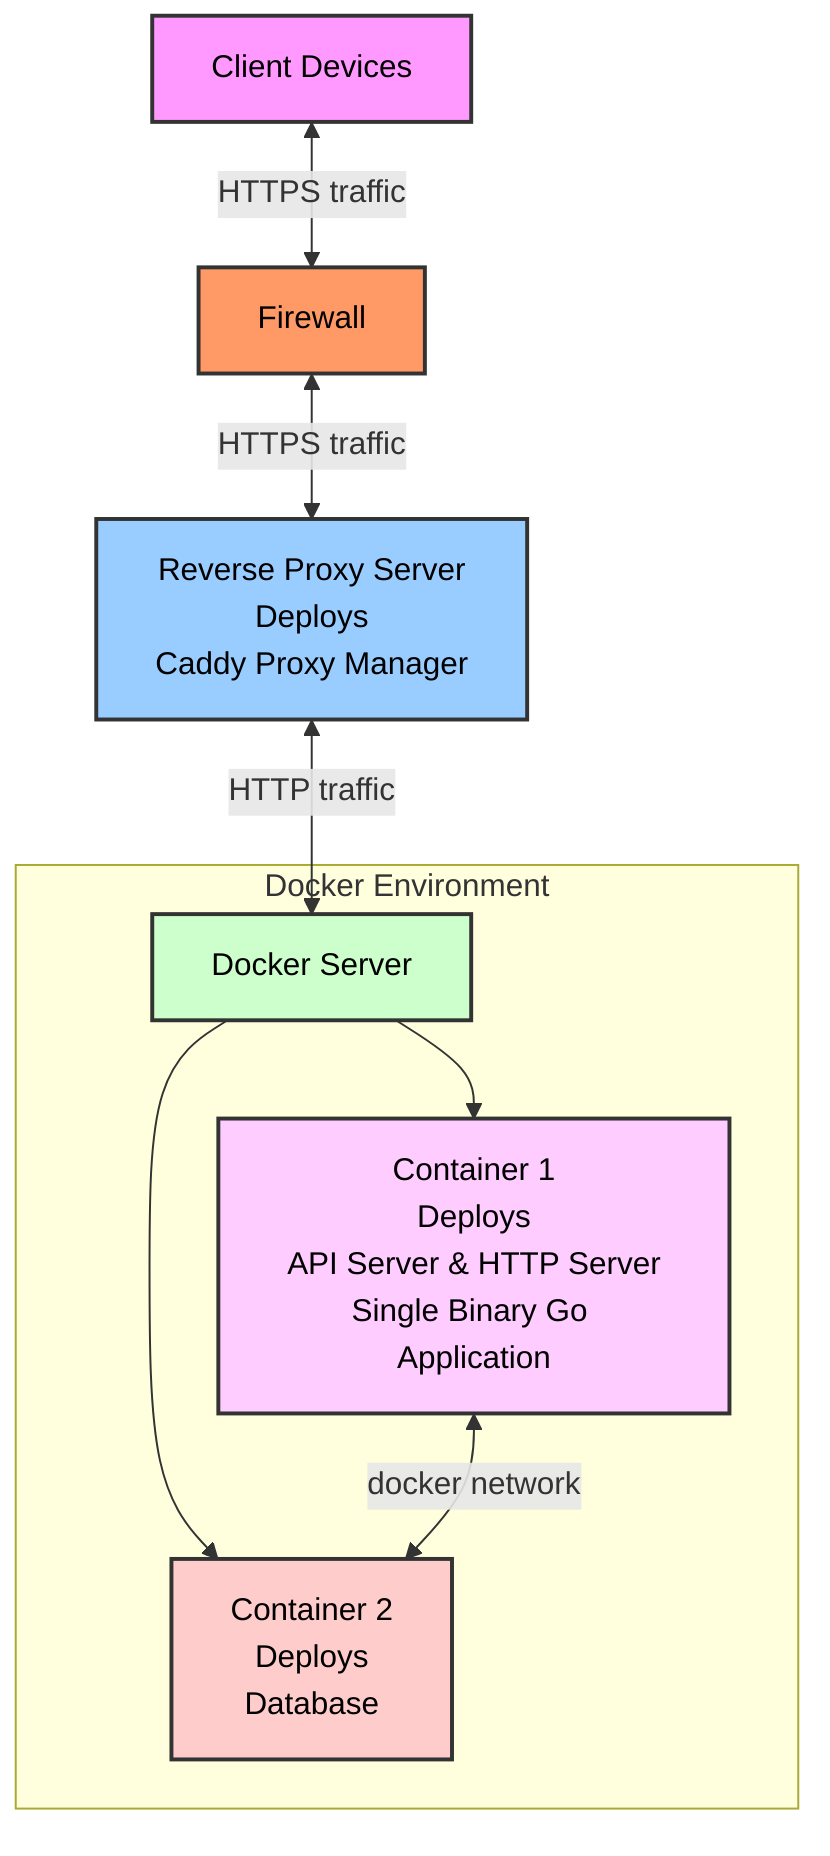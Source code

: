 graph TB
    clients[Client Devices]
    firewall[Firewall]
    proxy[Reverse Proxy Server<br/>Deploys<br/>Caddy Proxy Manager]
    docker[Docker Server]
    api[Container 1<br/>Deploys<br/>API Server & HTTP Server<br/>Single Binary Go Application]
    db[Container 2<br/>Deploys<br/>Database]

    subgraph docker_env[Docker Environment]
        docker --> api
        docker --> db
        api <--> |docker network| db
    end

    clients <--> |HTTPS traffic| firewall
    firewall <--> |HTTPS traffic| proxy
    proxy <--> |HTTP traffic| docker
    
    %% Styling
    style clients fill:#f9f,stroke:#333,stroke-width:2px,color:#000
    style firewall fill:#f96,stroke:#333,stroke-width:2px,color:#000
    style proxy fill:#9cf,stroke:#333,stroke-width:2px,color:#000
    style docker fill:#cfc,stroke:#333,stroke-width:2px,color:#000
    style api fill:#fcf,stroke:#333,stroke-width:2px,color:#000
    style db fill:#fcc,stroke:#333,stroke-width:2px,color:#000